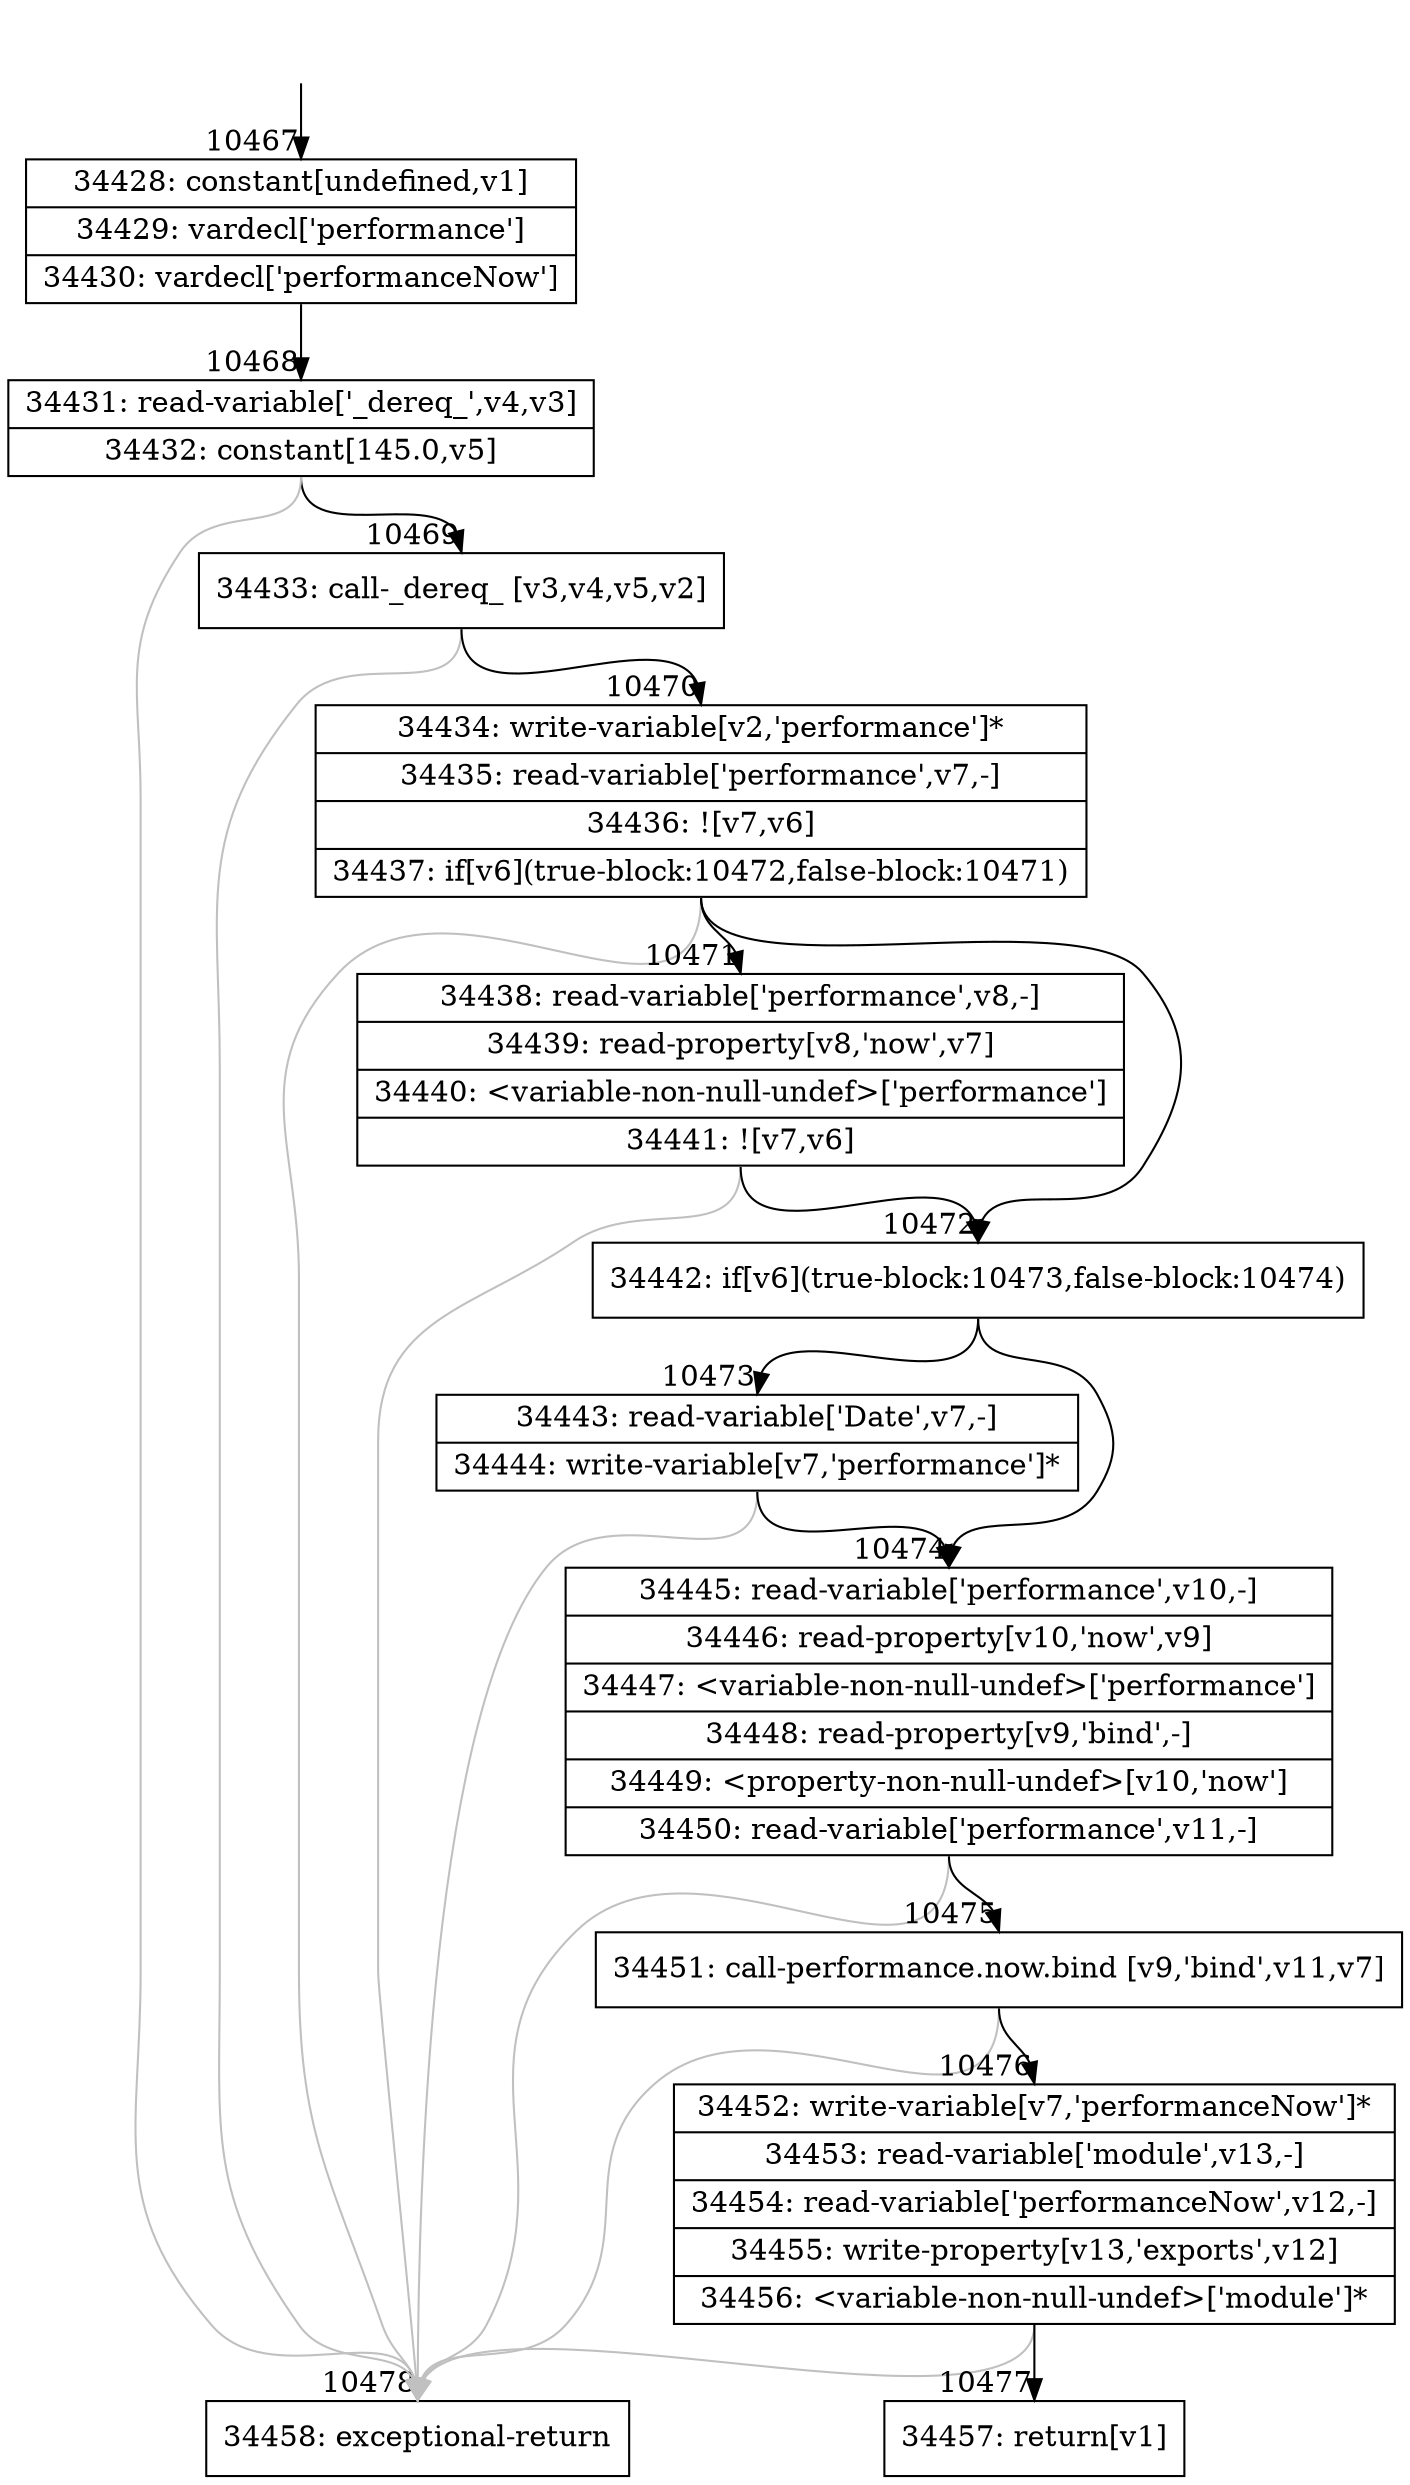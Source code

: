 digraph {
rankdir="TD"
BB_entry792[shape=none,label=""];
BB_entry792 -> BB10467 [tailport=s, headport=n, headlabel="    10467"]
BB10467 [shape=record label="{34428: constant[undefined,v1]|34429: vardecl['performance']|34430: vardecl['performanceNow']}" ] 
BB10467 -> BB10468 [tailport=s, headport=n, headlabel="      10468"]
BB10468 [shape=record label="{34431: read-variable['_dereq_',v4,v3]|34432: constant[145.0,v5]}" ] 
BB10468 -> BB10469 [tailport=s, headport=n, headlabel="      10469"]
BB10468 -> BB10478 [tailport=s, headport=n, color=gray, headlabel="      10478"]
BB10469 [shape=record label="{34433: call-_dereq_ [v3,v4,v5,v2]}" ] 
BB10469 -> BB10470 [tailport=s, headport=n, headlabel="      10470"]
BB10469 -> BB10478 [tailport=s, headport=n, color=gray]
BB10470 [shape=record label="{34434: write-variable[v2,'performance']*|34435: read-variable['performance',v7,-]|34436: ![v7,v6]|34437: if[v6](true-block:10472,false-block:10471)}" ] 
BB10470 -> BB10472 [tailport=s, headport=n, headlabel="      10472"]
BB10470 -> BB10471 [tailport=s, headport=n, headlabel="      10471"]
BB10470 -> BB10478 [tailport=s, headport=n, color=gray]
BB10471 [shape=record label="{34438: read-variable['performance',v8,-]|34439: read-property[v8,'now',v7]|34440: \<variable-non-null-undef\>['performance']|34441: ![v7,v6]}" ] 
BB10471 -> BB10472 [tailport=s, headport=n]
BB10471 -> BB10478 [tailport=s, headport=n, color=gray]
BB10472 [shape=record label="{34442: if[v6](true-block:10473,false-block:10474)}" ] 
BB10472 -> BB10473 [tailport=s, headport=n, headlabel="      10473"]
BB10472 -> BB10474 [tailport=s, headport=n, headlabel="      10474"]
BB10473 [shape=record label="{34443: read-variable['Date',v7,-]|34444: write-variable[v7,'performance']*}" ] 
BB10473 -> BB10474 [tailport=s, headport=n]
BB10473 -> BB10478 [tailport=s, headport=n, color=gray]
BB10474 [shape=record label="{34445: read-variable['performance',v10,-]|34446: read-property[v10,'now',v9]|34447: \<variable-non-null-undef\>['performance']|34448: read-property[v9,'bind',-]|34449: \<property-non-null-undef\>[v10,'now']|34450: read-variable['performance',v11,-]}" ] 
BB10474 -> BB10475 [tailport=s, headport=n, headlabel="      10475"]
BB10474 -> BB10478 [tailport=s, headport=n, color=gray]
BB10475 [shape=record label="{34451: call-performance.now.bind [v9,'bind',v11,v7]}" ] 
BB10475 -> BB10476 [tailport=s, headport=n, headlabel="      10476"]
BB10475 -> BB10478 [tailport=s, headport=n, color=gray]
BB10476 [shape=record label="{34452: write-variable[v7,'performanceNow']*|34453: read-variable['module',v13,-]|34454: read-variable['performanceNow',v12,-]|34455: write-property[v13,'exports',v12]|34456: \<variable-non-null-undef\>['module']*}" ] 
BB10476 -> BB10477 [tailport=s, headport=n, headlabel="      10477"]
BB10476 -> BB10478 [tailport=s, headport=n, color=gray]
BB10477 [shape=record label="{34457: return[v1]}" ] 
BB10478 [shape=record label="{34458: exceptional-return}" ] 
//#$~ 18872
}
